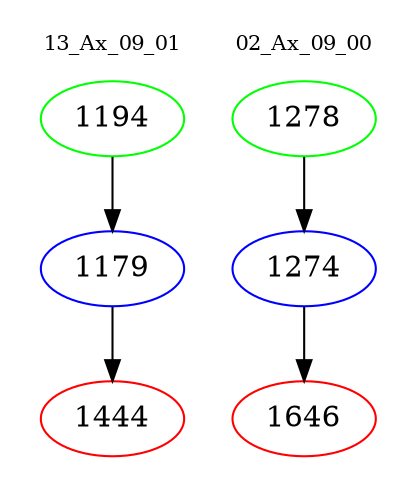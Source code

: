 digraph{
subgraph cluster_0 {
color = white
label = "13_Ax_09_01";
fontsize=10;
T0_1194 [label="1194", color="green"]
T0_1194 -> T0_1179 [color="black"]
T0_1179 [label="1179", color="blue"]
T0_1179 -> T0_1444 [color="black"]
T0_1444 [label="1444", color="red"]
}
subgraph cluster_1 {
color = white
label = "02_Ax_09_00";
fontsize=10;
T1_1278 [label="1278", color="green"]
T1_1278 -> T1_1274 [color="black"]
T1_1274 [label="1274", color="blue"]
T1_1274 -> T1_1646 [color="black"]
T1_1646 [label="1646", color="red"]
}
}
